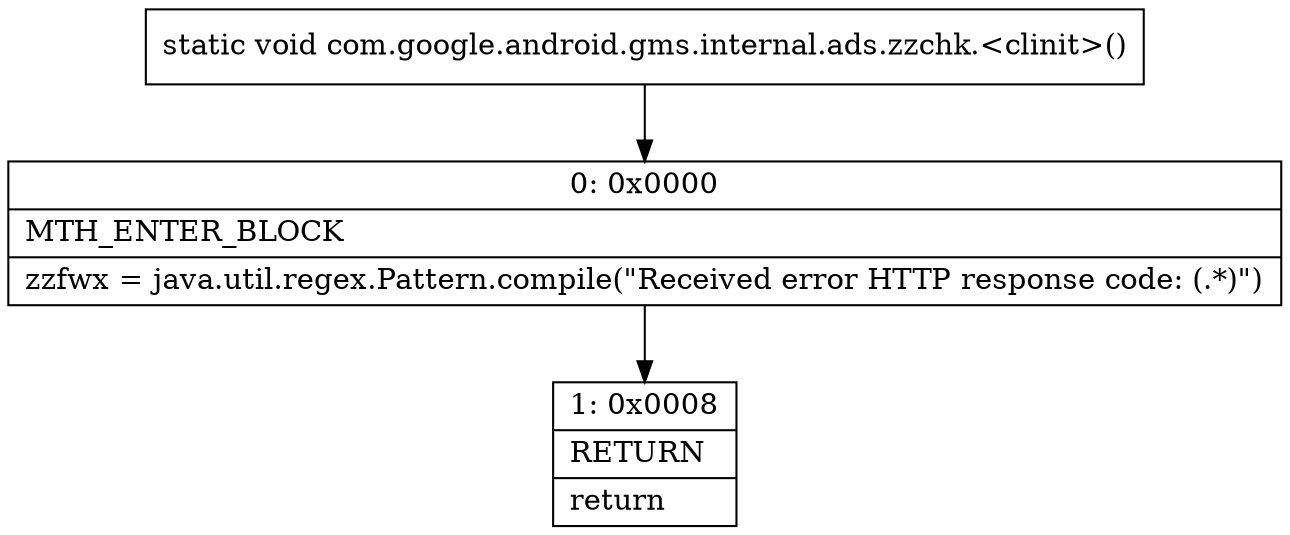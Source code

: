 digraph "CFG forcom.google.android.gms.internal.ads.zzchk.\<clinit\>()V" {
Node_0 [shape=record,label="{0\:\ 0x0000|MTH_ENTER_BLOCK\l|zzfwx = java.util.regex.Pattern.compile(\"Received error HTTP response code: (.*)\")\l}"];
Node_1 [shape=record,label="{1\:\ 0x0008|RETURN\l|return\l}"];
MethodNode[shape=record,label="{static void com.google.android.gms.internal.ads.zzchk.\<clinit\>() }"];
MethodNode -> Node_0;
Node_0 -> Node_1;
}

